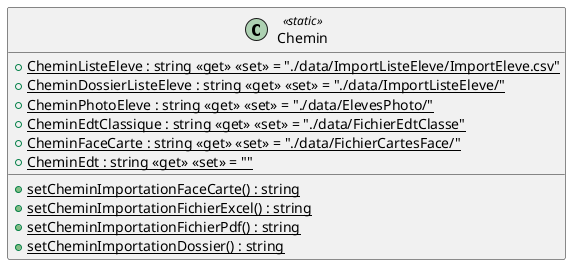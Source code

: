 @startuml
class Chemin <<static>> {
    + {static} CheminListeEleve : string <<get>> <<set>> = "./data/ImportListeEleve/ImportEleve.csv"
    + {static} CheminDossierListeEleve : string <<get>> <<set>> = "./data/ImportListeEleve/"
    + {static} CheminPhotoEleve : string <<get>> <<set>> = "./data/ElevesPhoto/"
    + {static} CheminEdtClassique : string <<get>> <<set>> = "./data/FichierEdtClasse"
    + {static} CheminFaceCarte : string <<get>> <<set>> = "./data/FichierCartesFace/"
    + {static} CheminEdt : string <<get>> <<set>> = ""
    + {static} setCheminImportationFaceCarte() : string
    + {static} setCheminImportationFichierExcel() : string
    + {static} setCheminImportationFichierPdf() : string
    + {static} setCheminImportationDossier() : string
}
@enduml
